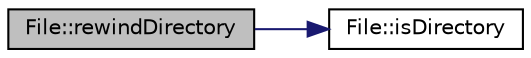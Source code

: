digraph "File::rewindDirectory"
{
  edge [fontname="Helvetica",fontsize="10",labelfontname="Helvetica",labelfontsize="10"];
  node [fontname="Helvetica",fontsize="10",shape=record];
  rankdir="LR";
  Node1 [label="File::rewindDirectory",height=0.2,width=0.4,color="black", fillcolor="grey75", style="filled", fontcolor="black"];
  Node1 -> Node2 [color="midnightblue",fontsize="10",style="solid",fontname="Helvetica"];
  Node2 [label="File::isDirectory",height=0.2,width=0.4,color="black", fillcolor="white", style="filled",URL="$class_file.html#a532cb01e66c863f0a0c70bad3acbcdfe"];
}
